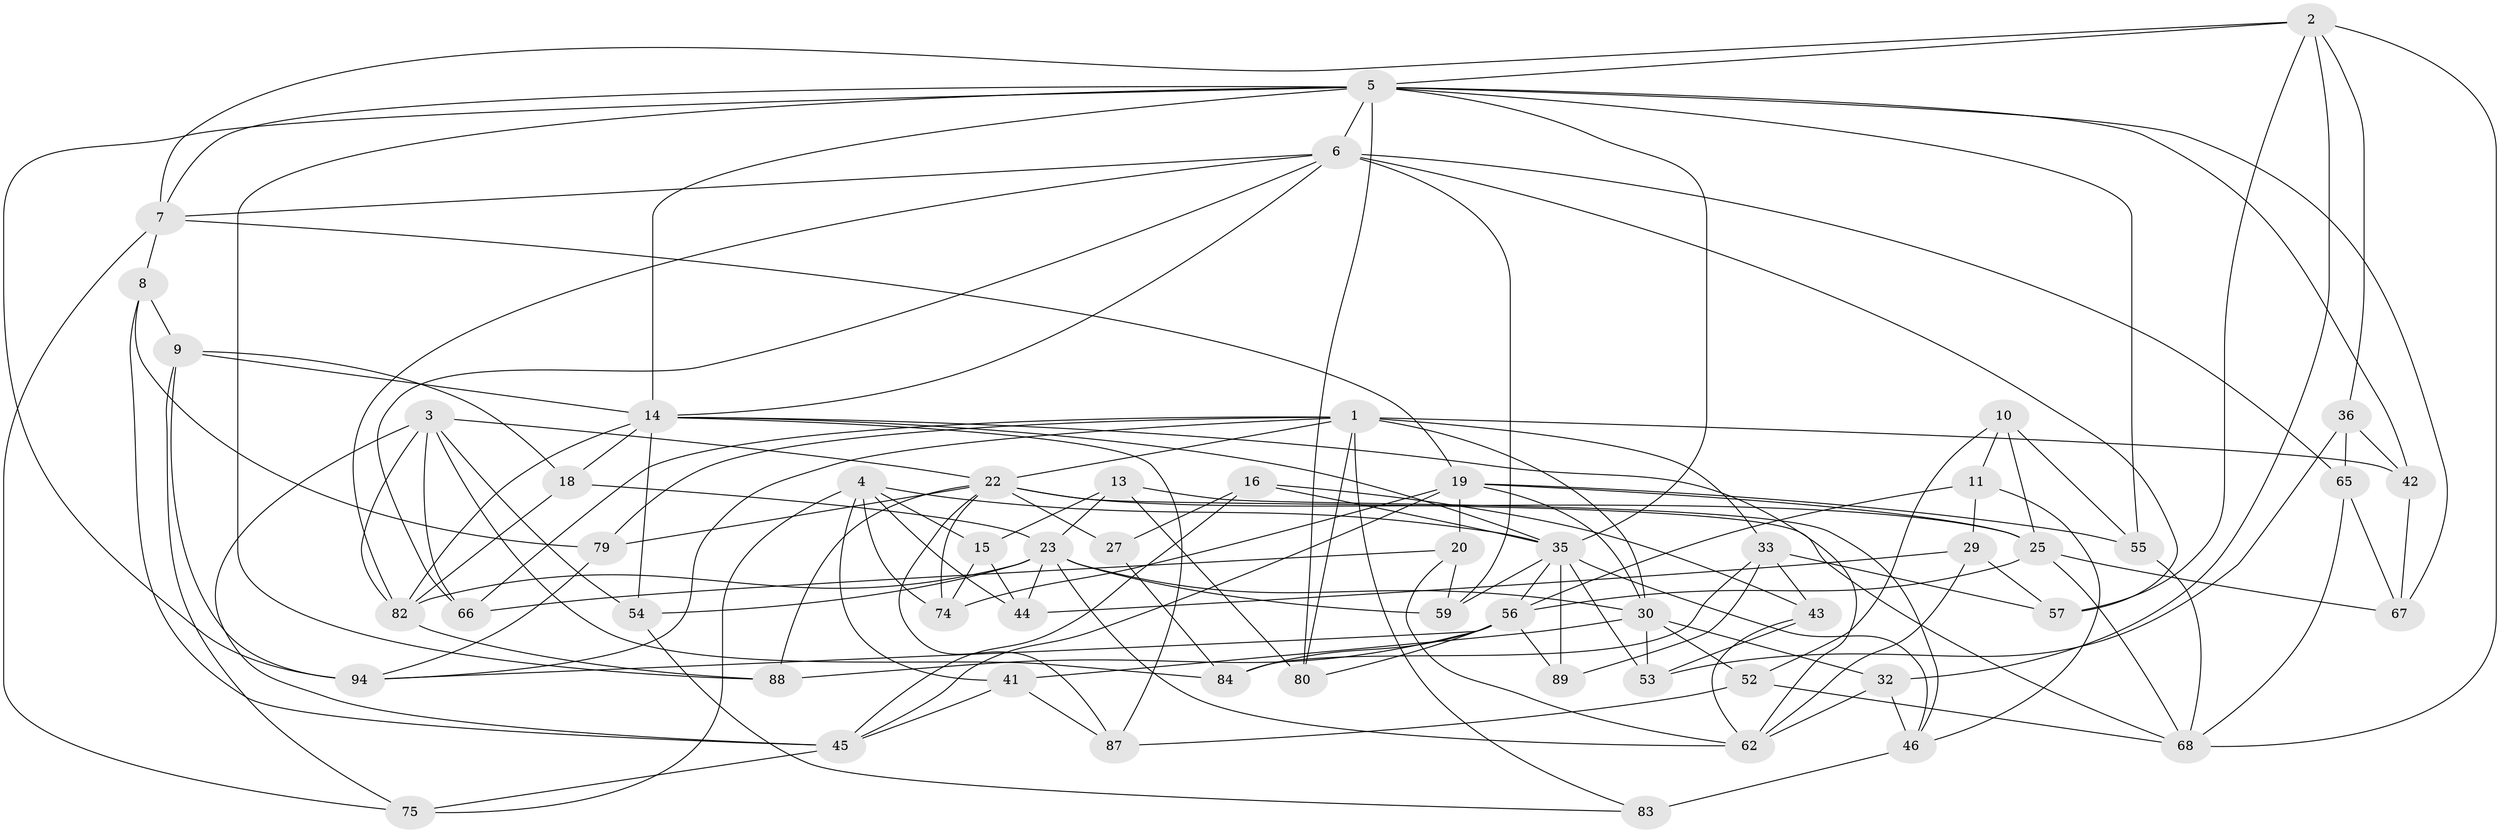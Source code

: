 // original degree distribution, {4: 1.0}
// Generated by graph-tools (version 1.1) at 2025/20/03/04/25 18:20:58]
// undirected, 57 vertices, 146 edges
graph export_dot {
graph [start="1"]
  node [color=gray90,style=filled];
  1 [super="+77+34+91"];
  2 [super="+50"];
  3 [super="+24"];
  4 [super="+61"];
  5 [super="+12+38+17"];
  6 [super="+21+60"];
  7 [super="+51"];
  8;
  9 [super="+49"];
  10;
  11;
  13;
  14 [super="+28"];
  15;
  16;
  18;
  19 [super="+31"];
  20;
  22 [super="+26+73"];
  23 [super="+58+37"];
  25 [super="+47"];
  27;
  29;
  30 [super="+40+71"];
  32;
  33 [super="+81"];
  35 [super="+78+76"];
  36;
  41;
  42;
  43;
  44;
  45 [super="+86"];
  46 [super="+72"];
  52;
  53;
  54;
  55;
  56 [super="+64+70"];
  57;
  59;
  62 [super="+95"];
  65;
  66;
  67;
  68 [super="+69"];
  74;
  75;
  79;
  80;
  82 [super="+92"];
  83;
  84;
  87;
  88;
  89;
  94 [super="+96"];
  1 -- 94;
  1 -- 83;
  1 -- 30;
  1 -- 42;
  1 -- 79;
  1 -- 33 [weight=2];
  1 -- 80;
  1 -- 66;
  1 -- 22;
  2 -- 32;
  2 -- 5;
  2 -- 36;
  2 -- 57;
  2 -- 68;
  2 -- 7;
  3 -- 54;
  3 -- 66;
  3 -- 82;
  3 -- 84;
  3 -- 45;
  3 -- 22;
  4 -- 74;
  4 -- 75;
  4 -- 41;
  4 -- 44;
  4 -- 15;
  4 -- 35;
  5 -- 80;
  5 -- 94;
  5 -- 88;
  5 -- 42;
  5 -- 67;
  5 -- 35;
  5 -- 6;
  5 -- 7;
  5 -- 55;
  5 -- 14 [weight=2];
  6 -- 66;
  6 -- 65;
  6 -- 59;
  6 -- 57;
  6 -- 82;
  6 -- 7;
  6 -- 14;
  7 -- 75;
  7 -- 19;
  7 -- 8;
  8 -- 79;
  8 -- 9;
  8 -- 45;
  9 -- 14;
  9 -- 94 [weight=2];
  9 -- 75;
  9 -- 18;
  10 -- 55;
  10 -- 11;
  10 -- 52;
  10 -- 25;
  11 -- 29;
  11 -- 56;
  11 -- 46;
  13 -- 46;
  13 -- 15;
  13 -- 80;
  13 -- 23;
  14 -- 54;
  14 -- 82;
  14 -- 18;
  14 -- 35;
  14 -- 87;
  14 -- 62;
  15 -- 44;
  15 -- 74;
  16 -- 27;
  16 -- 43;
  16 -- 45;
  16 -- 35;
  18 -- 82;
  18 -- 23;
  19 -- 55;
  19 -- 25;
  19 -- 20;
  19 -- 74;
  19 -- 45;
  19 -- 30 [weight=2];
  20 -- 62;
  20 -- 59;
  20 -- 66;
  22 -- 68;
  22 -- 74;
  22 -- 87;
  22 -- 88;
  22 -- 27 [weight=2];
  22 -- 79;
  22 -- 25;
  23 -- 82;
  23 -- 59;
  23 -- 62;
  23 -- 54;
  23 -- 44;
  23 -- 30;
  25 -- 67;
  25 -- 68;
  25 -- 56;
  27 -- 84;
  29 -- 62;
  29 -- 57;
  29 -- 44;
  30 -- 41;
  30 -- 53;
  30 -- 52;
  30 -- 32;
  32 -- 46;
  32 -- 62;
  33 -- 57;
  33 -- 89;
  33 -- 84;
  33 -- 43;
  35 -- 59;
  35 -- 56;
  35 -- 53;
  35 -- 89 [weight=2];
  35 -- 46;
  36 -- 42;
  36 -- 53;
  36 -- 65;
  41 -- 87;
  41 -- 45;
  42 -- 67;
  43 -- 53;
  43 -- 62;
  45 -- 75;
  46 -- 83 [weight=2];
  52 -- 87;
  52 -- 68;
  54 -- 83;
  55 -- 68;
  56 -- 94;
  56 -- 80;
  56 -- 89;
  56 -- 88;
  56 -- 84;
  65 -- 67;
  65 -- 68;
  79 -- 94;
  82 -- 88;
}
